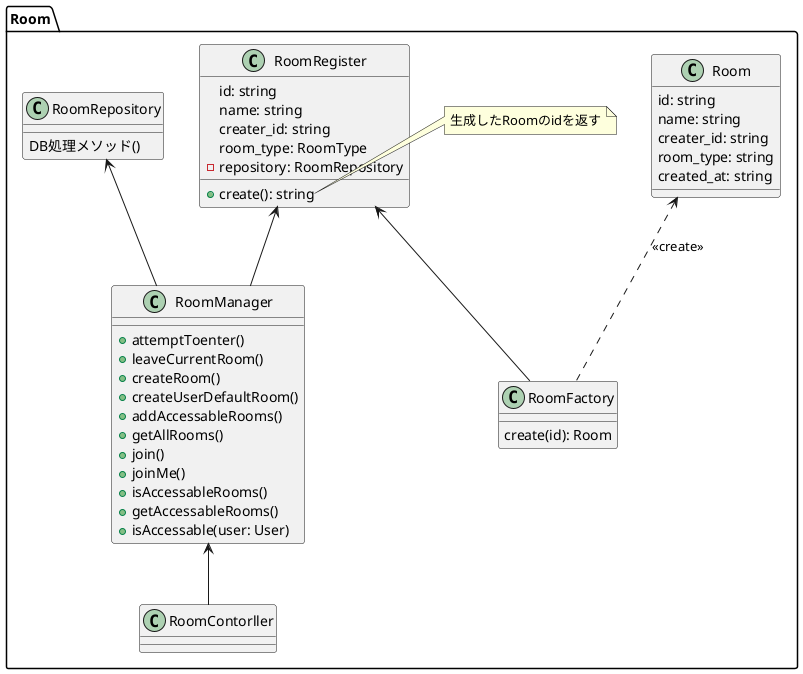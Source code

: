 @startuml
package Room{

    class Room{
        id: string
        name: string
        creater_id: string
        room_type: string
        created_at: string
    }

    class RoomRegister{
        id: string
        name: string
        creater_id: string
        room_type: RoomType
        -repository: RoomRepository
        +create(): string
    }
    note right of RoomRegister::create()
    生成したRoomのidを返す
    end note

    class RoomFactory{
        create(id): Room
    }

    class RoomManager{
        +attemptToenter()
        +leaveCurrentRoom()
        +createRoom()
        +createUserDefaultRoom()
        +addAccessableRooms()
        +getAllRooms()
        +join()
        +joinMe()
        +isAccessableRooms()
        +getAccessableRooms()
        +isAccessable(user: User)
    }

    class RoomRepository{
        DB処理メソッド()
    }

    RoomRegister <-- RoomFactory
    Room <.. RoomFactory : <<create>>
    RoomManager <-- RoomContorller
    RoomRegister <-- RoomManager
    RoomRepository <-- RoomManager
}
@enduml